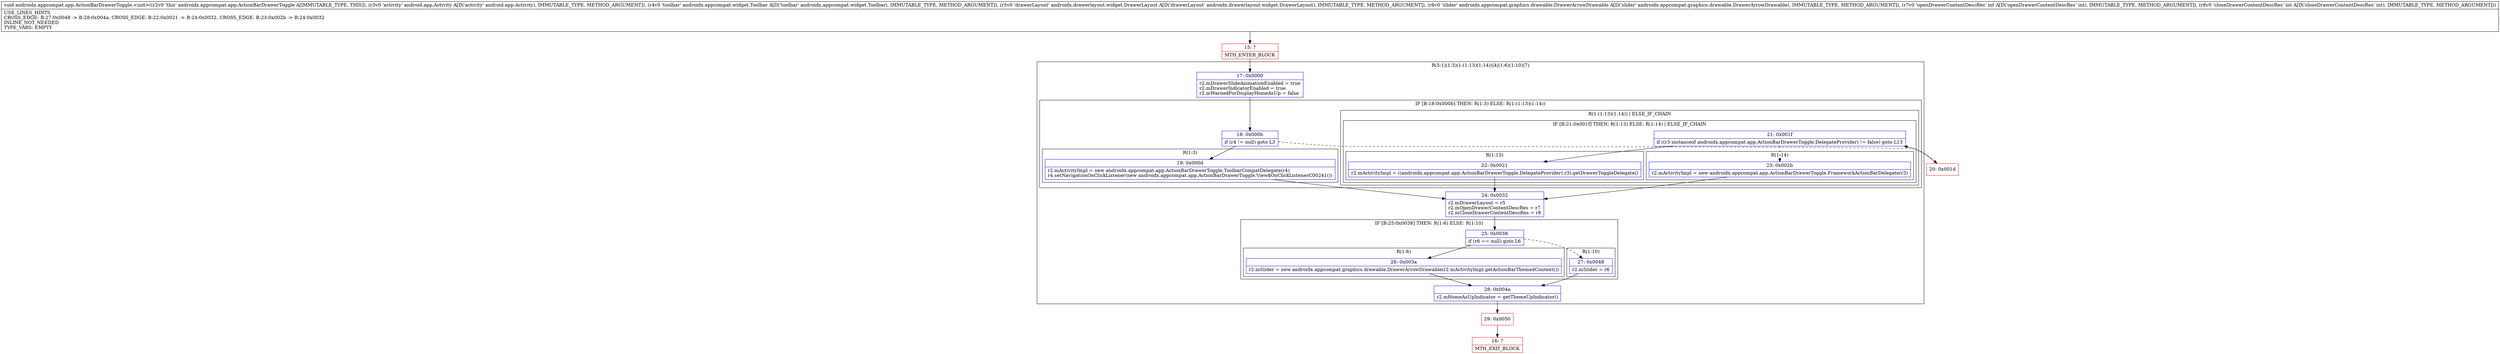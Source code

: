 digraph "CFG forandroidx.appcompat.app.ActionBarDrawerToggle.\<init\>(Landroid\/app\/Activity;Landroidx\/appcompat\/widget\/Toolbar;Landroidx\/drawerlayout\/widget\/DrawerLayout;Landroidx\/appcompat\/graphics\/drawable\/DrawerArrowDrawable;II)V" {
subgraph cluster_Region_1252867546 {
label = "R(5:1|(1:3)(1:(1:13)(1:14))|4|(1:6)(1:10)|7)";
node [shape=record,color=blue];
Node_17 [shape=record,label="{17\:\ 0x0000|r2.mDrawerSlideAnimationEnabled = true\lr2.mDrawerIndicatorEnabled = true\lr2.mWarnedForDisplayHomeAsUp = false\l}"];
subgraph cluster_IfRegion_1710330470 {
label = "IF [B:18:0x000b] THEN: R(1:3) ELSE: R(1:(1:13)(1:14))";
node [shape=record,color=blue];
Node_18 [shape=record,label="{18\:\ 0x000b|if (r4 != null) goto L3\l}"];
subgraph cluster_Region_1284287189 {
label = "R(1:3)";
node [shape=record,color=blue];
Node_19 [shape=record,label="{19\:\ 0x000d|r2.mActivityImpl = new androidx.appcompat.app.ActionBarDrawerToggle.ToolbarCompatDelegate(r4)\lr4.setNavigationOnClickListener(new androidx.appcompat.app.ActionBarDrawerToggle.View$OnClickListenerC00241())\l}"];
}
subgraph cluster_Region_352673754 {
label = "R(1:(1:13)(1:14)) | ELSE_IF_CHAIN\l";
node [shape=record,color=blue];
subgraph cluster_IfRegion_912646989 {
label = "IF [B:21:0x001f] THEN: R(1:13) ELSE: R(1:14) | ELSE_IF_CHAIN\l";
node [shape=record,color=blue];
Node_21 [shape=record,label="{21\:\ 0x001f|if ((r3 instanceof androidx.appcompat.app.ActionBarDrawerToggle.DelegateProvider) != false) goto L13\l}"];
subgraph cluster_Region_1601058117 {
label = "R(1:13)";
node [shape=record,color=blue];
Node_22 [shape=record,label="{22\:\ 0x0021|r2.mActivityImpl = ((androidx.appcompat.app.ActionBarDrawerToggle.DelegateProvider) r3).getDrawerToggleDelegate()\l}"];
}
subgraph cluster_Region_1990063743 {
label = "R(1:14)";
node [shape=record,color=blue];
Node_23 [shape=record,label="{23\:\ 0x002b|r2.mActivityImpl = new androidx.appcompat.app.ActionBarDrawerToggle.FrameworkActionBarDelegate(r3)\l}"];
}
}
}
}
Node_24 [shape=record,label="{24\:\ 0x0032|r2.mDrawerLayout = r5\lr2.mOpenDrawerContentDescRes = r7\lr2.mCloseDrawerContentDescRes = r8\l}"];
subgraph cluster_IfRegion_1238998265 {
label = "IF [B:25:0x0038] THEN: R(1:6) ELSE: R(1:10)";
node [shape=record,color=blue];
Node_25 [shape=record,label="{25\:\ 0x0038|if (r6 == null) goto L6\l}"];
subgraph cluster_Region_1346330884 {
label = "R(1:6)";
node [shape=record,color=blue];
Node_26 [shape=record,label="{26\:\ 0x003a|r2.mSlider = new androidx.appcompat.graphics.drawable.DrawerArrowDrawable(r2.mActivityImpl.getActionBarThemedContext())\l}"];
}
subgraph cluster_Region_2119541339 {
label = "R(1:10)";
node [shape=record,color=blue];
Node_27 [shape=record,label="{27\:\ 0x0048|r2.mSlider = r6\l}"];
}
}
Node_28 [shape=record,label="{28\:\ 0x004a|r2.mHomeAsUpIndicator = getThemeUpIndicator()\l}"];
}
Node_15 [shape=record,color=red,label="{15\:\ ?|MTH_ENTER_BLOCK\l}"];
Node_29 [shape=record,color=red,label="{29\:\ 0x0050}"];
Node_16 [shape=record,color=red,label="{16\:\ ?|MTH_EXIT_BLOCK\l}"];
Node_20 [shape=record,color=red,label="{20\:\ 0x001d}"];
MethodNode[shape=record,label="{void androidx.appcompat.app.ActionBarDrawerToggle.\<init\>((r2v0 'this' androidx.appcompat.app.ActionBarDrawerToggle A[IMMUTABLE_TYPE, THIS]), (r3v0 'activity' android.app.Activity A[D('activity' android.app.Activity), IMMUTABLE_TYPE, METHOD_ARGUMENT]), (r4v0 'toolbar' androidx.appcompat.widget.Toolbar A[D('toolbar' androidx.appcompat.widget.Toolbar), IMMUTABLE_TYPE, METHOD_ARGUMENT]), (r5v0 'drawerLayout' androidx.drawerlayout.widget.DrawerLayout A[D('drawerLayout' androidx.drawerlayout.widget.DrawerLayout), IMMUTABLE_TYPE, METHOD_ARGUMENT]), (r6v0 'slider' androidx.appcompat.graphics.drawable.DrawerArrowDrawable A[D('slider' androidx.appcompat.graphics.drawable.DrawerArrowDrawable), IMMUTABLE_TYPE, METHOD_ARGUMENT]), (r7v0 'openDrawerContentDescRes' int A[D('openDrawerContentDescRes' int), IMMUTABLE_TYPE, METHOD_ARGUMENT]), (r8v0 'closeDrawerContentDescRes' int A[D('closeDrawerContentDescRes' int), IMMUTABLE_TYPE, METHOD_ARGUMENT]))  | USE_LINES_HINTS\lCROSS_EDGE: B:27:0x0048 \-\> B:28:0x004a, CROSS_EDGE: B:22:0x0021 \-\> B:24:0x0032, CROSS_EDGE: B:23:0x002b \-\> B:24:0x0032\lINLINE_NOT_NEEDED\lTYPE_VARS: EMPTY\l}"];
MethodNode -> Node_15;Node_17 -> Node_18;
Node_18 -> Node_19;
Node_18 -> Node_20[style=dashed];
Node_19 -> Node_24;
Node_21 -> Node_22;
Node_21 -> Node_23[style=dashed];
Node_22 -> Node_24;
Node_23 -> Node_24;
Node_24 -> Node_25;
Node_25 -> Node_26;
Node_25 -> Node_27[style=dashed];
Node_26 -> Node_28;
Node_27 -> Node_28;
Node_28 -> Node_29;
Node_15 -> Node_17;
Node_29 -> Node_16;
Node_20 -> Node_21;
}

